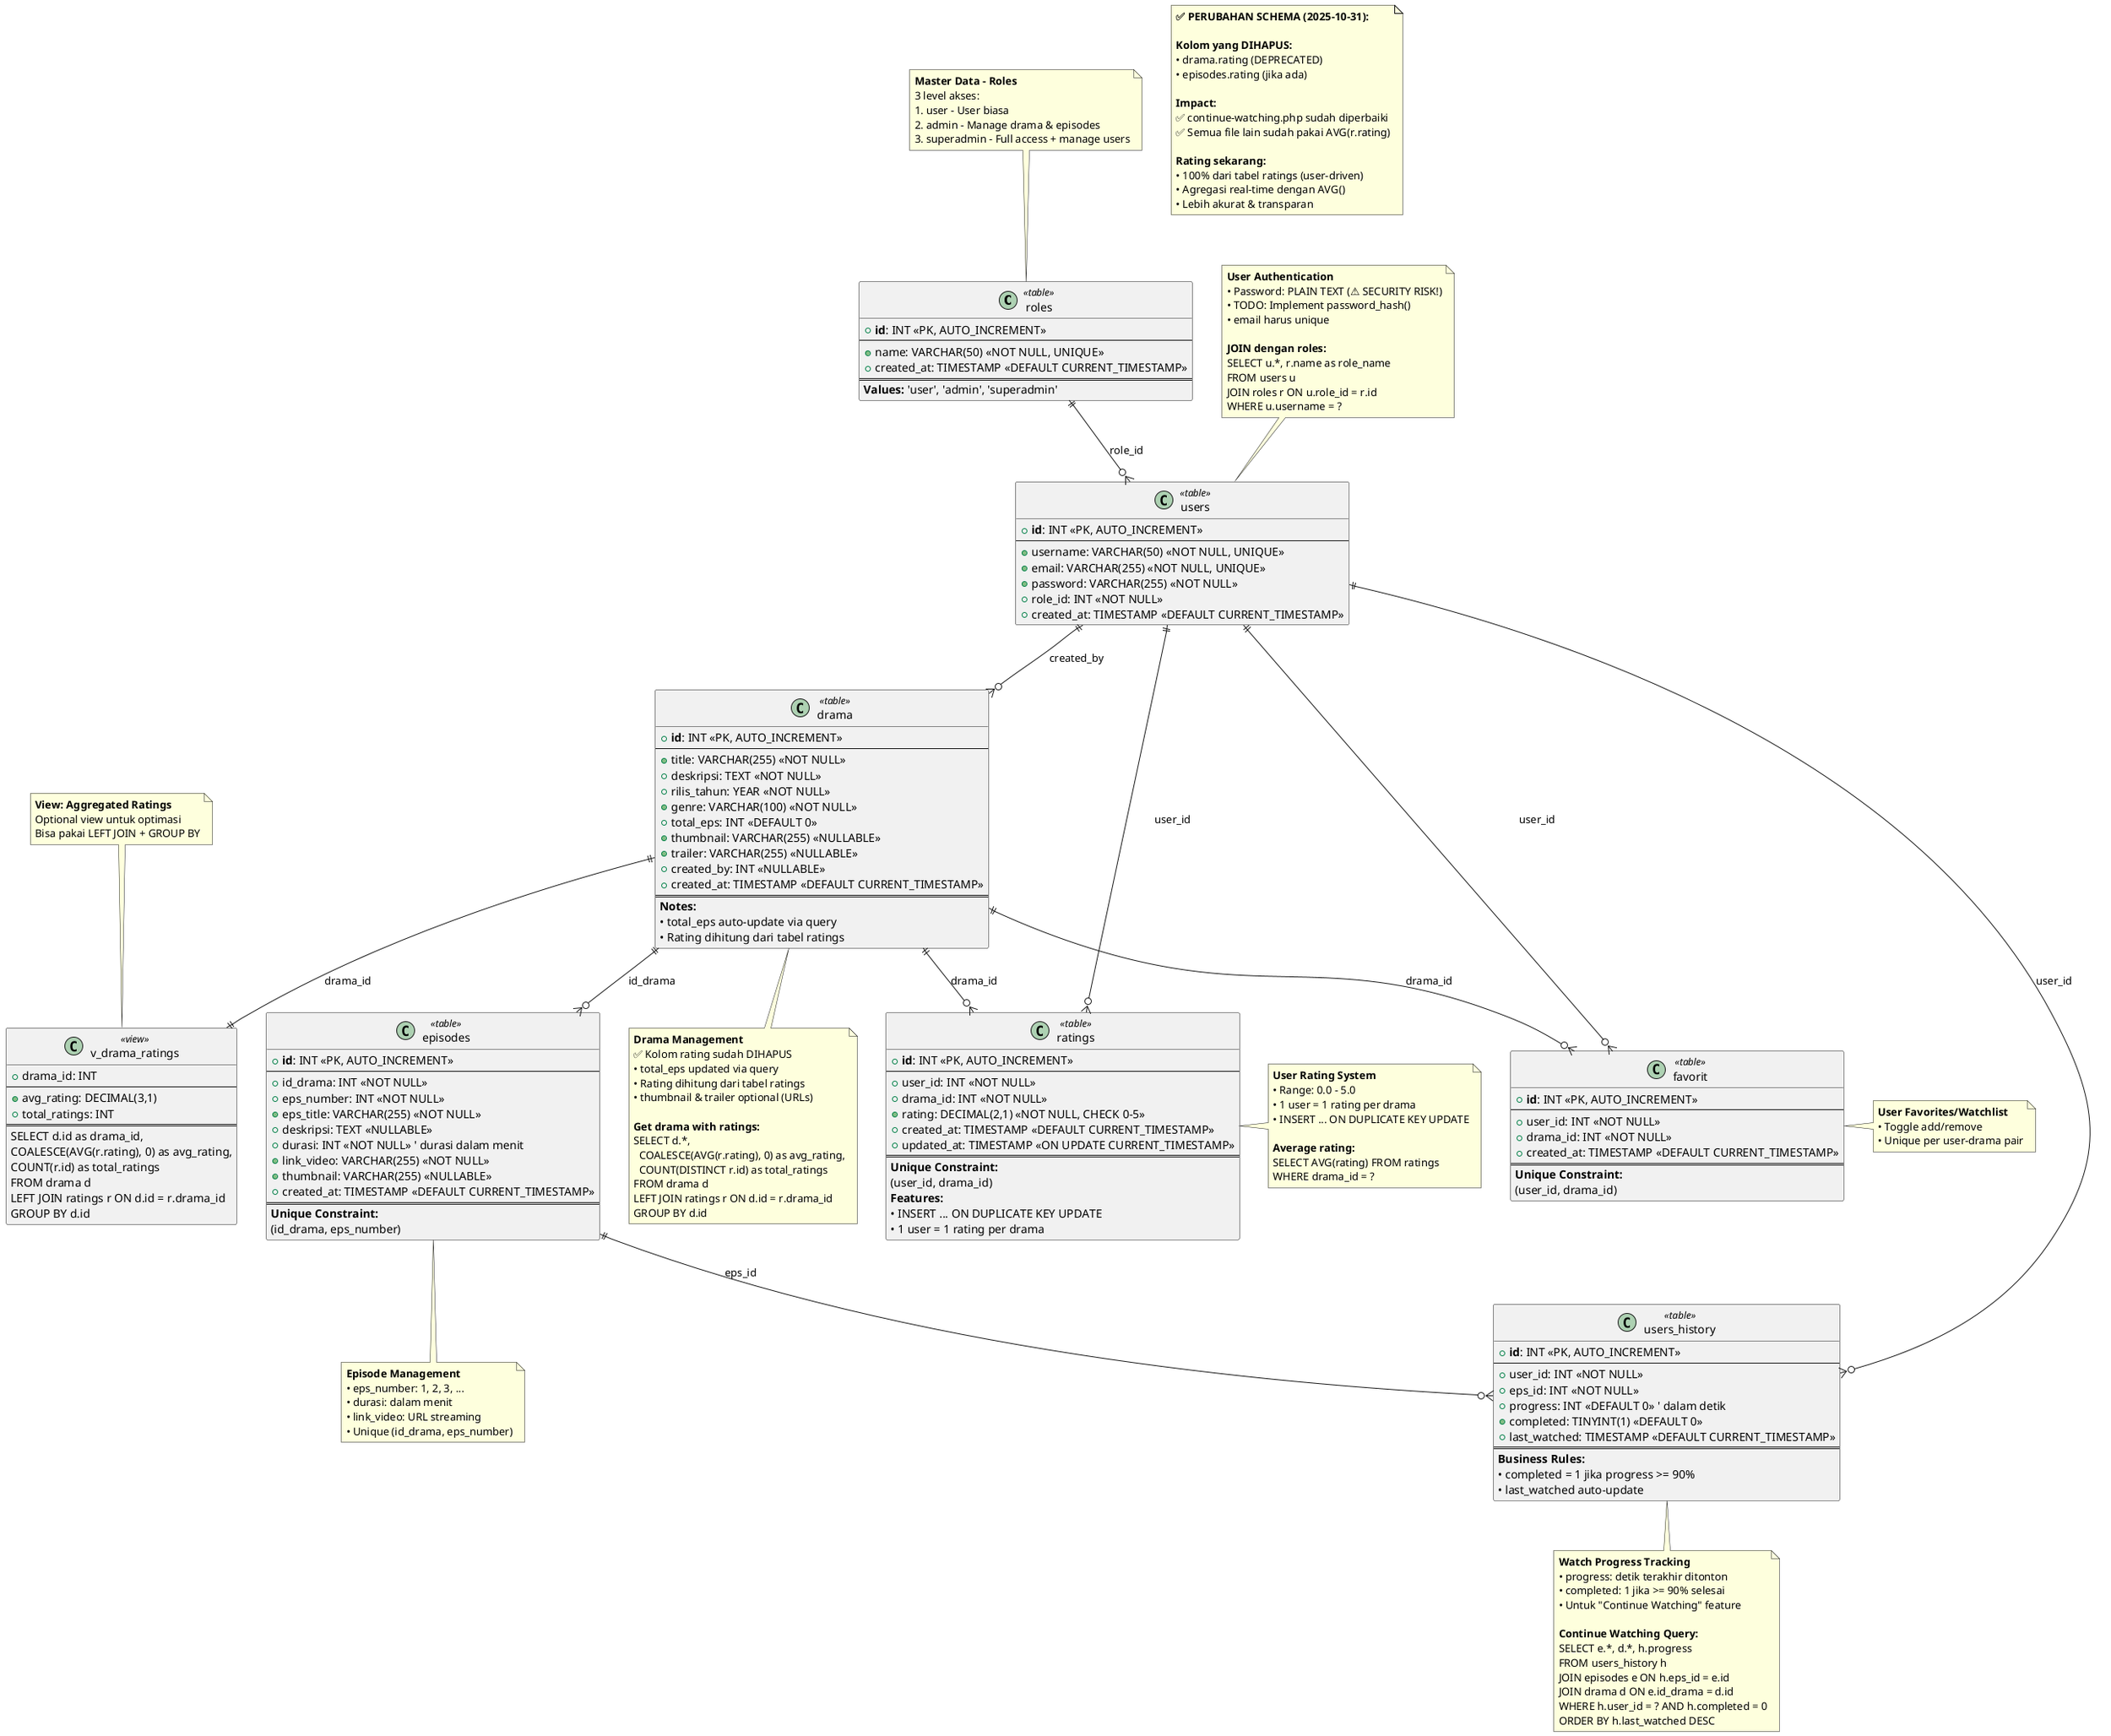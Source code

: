 @startuml Schema Database BKDrama

' ============= DATABASE INFO =============
' Database Name: new_film
' DBMS: MySQL/MariaDB
' Updated: 2025-10-31
' ✅ Kolom rating sudah dihapus dari drama & episodes
' ============= ============= =============

' ============= TABLES =============

class roles <<table>> {
  + **id**: INT <<PK, AUTO_INCREMENT>>
  --
  + name: VARCHAR(50) <<NOT NULL, UNIQUE>>
  + created_at: TIMESTAMP <<DEFAULT CURRENT_TIMESTAMP>>
  ==
  **Values:** 'user', 'admin', 'superadmin'
}

class users <<table>> {
  + **id**: INT <<PK, AUTO_INCREMENT>>
  --
  + username: VARCHAR(50) <<NOT NULL, UNIQUE>>
  + email: VARCHAR(255) <<NOT NULL, UNIQUE>>
  + password: VARCHAR(255) <<NOT NULL>>
  + role_id: INT <<NOT NULL>>
  + created_at: TIMESTAMP <<DEFAULT CURRENT_TIMESTAMP>>
}

class drama <<table>> {
  + **id**: INT <<PK, AUTO_INCREMENT>>
  --
  + title: VARCHAR(255) <<NOT NULL>>
  + deskripsi: TEXT <<NOT NULL>>
  + rilis_tahun: YEAR <<NOT NULL>>
  + genre: VARCHAR(100) <<NOT NULL>>
  + total_eps: INT <<DEFAULT 0>>
  + thumbnail: VARCHAR(255) <<NULLABLE>>
  + trailer: VARCHAR(255) <<NULLABLE>>
  + created_by: INT <<NULLABLE>>
  + created_at: TIMESTAMP <<DEFAULT CURRENT_TIMESTAMP>>
  ==
  **Notes:**
  • total_eps auto-update via query
  • Rating dihitung dari tabel ratings
}

class episodes <<table>> {
  + **id**: INT <<PK, AUTO_INCREMENT>>
  --
  + id_drama: INT <<NOT NULL>>
  + eps_number: INT <<NOT NULL>>
  + eps_title: VARCHAR(255) <<NOT NULL>>
  + deskripsi: TEXT <<NULLABLE>>
  + durasi: INT <<NOT NULL>> ' durasi dalam menit
  + link_video: VARCHAR(255) <<NOT NULL>>
  + thumbnail: VARCHAR(255) <<NULLABLE>>
  + created_at: TIMESTAMP <<DEFAULT CURRENT_TIMESTAMP>>
  ==
  **Unique Constraint:**
  (id_drama, eps_number)
}

class ratings <<table>> {
  + **id**: INT <<PK, AUTO_INCREMENT>>
  --
  + user_id: INT <<NOT NULL>>
  + drama_id: INT <<NOT NULL>>
  + rating: DECIMAL(2,1) <<NOT NULL, CHECK 0-5>>
  + created_at: TIMESTAMP <<DEFAULT CURRENT_TIMESTAMP>>
  + updated_at: TIMESTAMP <<ON UPDATE CURRENT_TIMESTAMP>>
  ==
  **Unique Constraint:**
  (user_id, drama_id)
  **Features:**
  • INSERT ... ON DUPLICATE KEY UPDATE
  • 1 user = 1 rating per drama
}

class favorit <<table>> {
  + **id**: INT <<PK, AUTO_INCREMENT>>
  --
  + user_id: INT <<NOT NULL>>
  + drama_id: INT <<NOT NULL>>
  + created_at: TIMESTAMP <<DEFAULT CURRENT_TIMESTAMP>>
  ==
  **Unique Constraint:**
  (user_id, drama_id)
}

class users_history <<table>> {
  + **id**: INT <<PK, AUTO_INCREMENT>>
  --
  + user_id: INT <<NOT NULL>>
  + eps_id: INT <<NOT NULL>>
  + progress: INT <<DEFAULT 0>> ' dalam detik
  + completed: TINYINT(1) <<DEFAULT 0>>
  + last_watched: TIMESTAMP <<DEFAULT CURRENT_TIMESTAMP>>
  ==
  **Business Rules:**
  • completed = 1 jika progress >= 90%
  • last_watched auto-update
}

' ============= VIEWS (Optional) =============

class v_drama_ratings <<view>> {
  + drama_id: INT
  --
  + avg_rating: DECIMAL(3,1)
  + total_ratings: INT
  ==
  SELECT d.id as drama_id,
    COALESCE(AVG(r.rating), 0) as avg_rating,
    COUNT(r.id) as total_ratings
  FROM drama d
  LEFT JOIN ratings r ON d.id = r.drama_id
  GROUP BY d.id
}

' ============= RELATIONSHIPS =============

roles ||--o{ users : "role_id"
users ||--o{ drama : "created_by"
drama ||--o{ episodes : "id_drama"
drama ||--o{ ratings : "drama_id"
drama ||--o{ favorit : "drama_id"
users ||--o{ ratings : "user_id"
users ||--o{ favorit : "user_id"
users ||--o{ users_history : "user_id"
episodes ||--o{ users_history : "eps_id"
drama ||--|| v_drama_ratings : "drama_id"

' ============= DETAILED NOTES =============

note top of roles
  **Master Data - Roles**
  3 level akses:
  1. user - User biasa
  2. admin - Manage drama & episodes
  3. superadmin - Full access + manage users
end note

note top of users
  **User Authentication**
  • Password: PLAIN TEXT (⚠️ SECURITY RISK!)
  • TODO: Implement password_hash()
  • email harus unique

  **JOIN dengan roles:**
  SELECT u.*, r.name as role_name
  FROM users u
  JOIN roles r ON u.role_id = r.id
  WHERE u.username = ?
end note

note bottom of drama
  **Drama Management**
  ✅ Kolom rating sudah DIHAPUS
  • total_eps updated via query
  • Rating dihitung dari tabel ratings
  • thumbnail & trailer optional (URLs)

  **Get drama with ratings:**
  SELECT d.*,
    COALESCE(AVG(r.rating), 0) as avg_rating,
    COUNT(DISTINCT r.id) as total_ratings
  FROM drama d
  LEFT JOIN ratings r ON d.id = r.drama_id
  GROUP BY d.id
end note

note bottom of episodes
  **Episode Management**
  • eps_number: 1, 2, 3, ...
  • durasi: dalam menit
  • link_video: URL streaming
  • Unique (id_drama, eps_number)
end note

note right of ratings
  **User Rating System**
  • Range: 0.0 - 5.0
  • 1 user = 1 rating per drama
  • INSERT ... ON DUPLICATE KEY UPDATE

  **Average rating:**
  SELECT AVG(rating) FROM ratings
  WHERE drama_id = ?
end note

note right of favorit
  **User Favorites/Watchlist**
  • Toggle add/remove
  • Unique per user-drama pair
end note

note bottom of users_history
  **Watch Progress Tracking**
  • progress: detik terakhir ditonton
  • completed: 1 jika >= 90% selesai
  • Untuk "Continue Watching" feature

  **Continue Watching Query:**
  SELECT e.*, d.*, h.progress
  FROM users_history h
  JOIN episodes e ON h.eps_id = e.id
  JOIN drama d ON e.id_drama = d.id
  WHERE h.user_id = ? AND h.completed = 0
  ORDER BY h.last_watched DESC
end note

note top of v_drama_ratings
  **View: Aggregated Ratings**
  Optional view untuk optimasi
  Bisa pakai LEFT JOIN + GROUP BY
end note

note as Important
  **✅ PERUBAHAN SCHEMA (2025-10-31):**

  **Kolom yang DIHAPUS:**
  • drama.rating (DEPRECATED)
  • episodes.rating (jika ada)

  **Impact:**
  ✅ continue-watching.php sudah diperbaiki
  ✅ Semua file lain sudah pakai AVG(r.rating)

  **Rating sekarang:**
  • 100% dari tabel ratings (user-driven)
  • Agregasi real-time dengan AVG()
  • Lebih akurat & transparan
end note

@enduml
